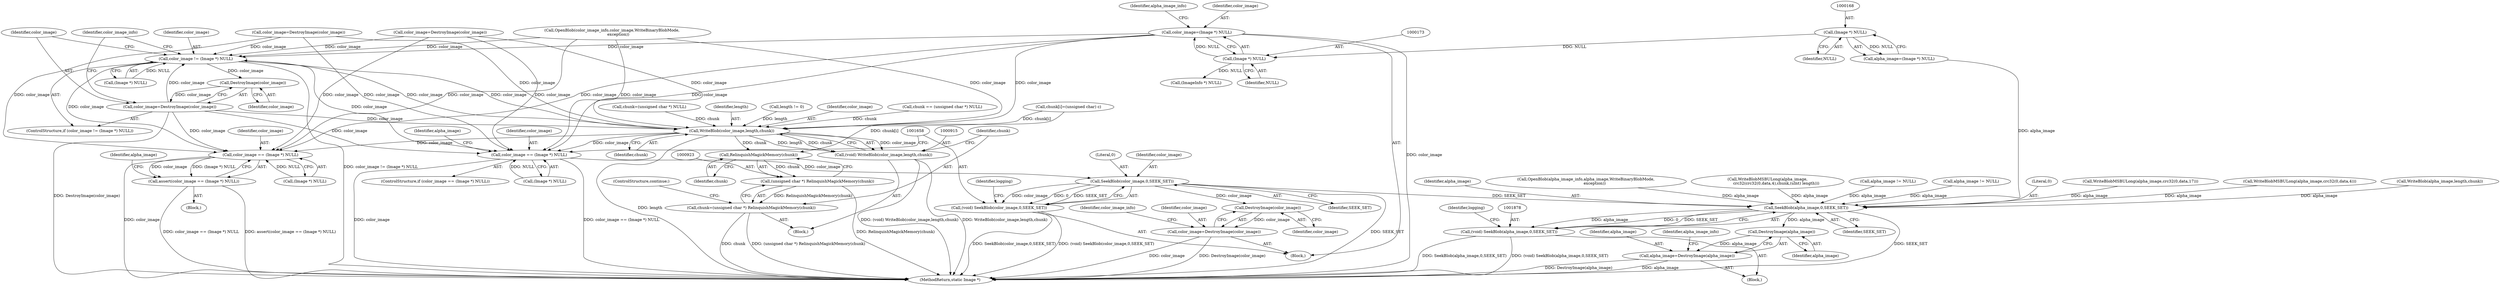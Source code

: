 digraph "0_ImageMagick_3320955045e5a2a22c13a04fa9422bb809e75eda@pointer" {
"1000170" [label="(Call,color_image=(Image *) NULL)"];
"1000172" [label="(Call,(Image *) NULL)"];
"1000167" [label="(Call,(Image *) NULL)"];
"1000326" [label="(Call,color_image != (Image *) NULL)"];
"1000333" [label="(Call,DestroyImage(color_image))"];
"1000331" [label="(Call,color_image=DestroyImage(color_image))"];
"1000916" [label="(Call,WriteBlob(color_image,length,chunk))"];
"1000914" [label="(Call,(void) WriteBlob(color_image,length,chunk))"];
"1000924" [label="(Call,RelinquishMagickMemory(chunk))"];
"1000922" [label="(Call,(unsigned char *) RelinquishMagickMemory(chunk))"];
"1000920" [label="(Call,chunk=(unsigned char *) RelinquishMagickMemory(chunk))"];
"1001627" [label="(Call,color_image == (Image *) NULL)"];
"1001626" [label="(Call,assert(color_image == (Image *) NULL))"];
"1001642" [label="(Call,color_image == (Image *) NULL)"];
"1001659" [label="(Call,SeekBlob(color_image,0,SEEK_SET))"];
"1001657" [label="(Call,(void) SeekBlob(color_image,0,SEEK_SET))"];
"1001710" [label="(Call,DestroyImage(color_image))"];
"1001708" [label="(Call,color_image=DestroyImage(color_image))"];
"1001879" [label="(Call,SeekBlob(alpha_image,0,SEEK_SET))"];
"1001877" [label="(Call,(void) SeekBlob(alpha_image,0,SEEK_SET))"];
"1002037" [label="(Call,DestroyImage(alpha_image))"];
"1002035" [label="(Call,alpha_image=DestroyImage(alpha_image))"];
"1000334" [label="(Identifier,color_image)"];
"1000913" [label="(Block,)"];
"1001660" [label="(Identifier,color_image)"];
"1001628" [label="(Identifier,color_image)"];
"1001642" [label="(Call,color_image == (Image *) NULL)"];
"1000325" [label="(ControlStructure,if (color_image != (Image *) NULL))"];
"1000882" [label="(Call,WriteBlobMSBULong(alpha_image,crc32(0,data,17)))"];
"1001882" [label="(Identifier,SEEK_SET)"];
"1000333" [label="(Call,DestroyImage(color_image))"];
"1000167" [label="(Call,(Image *) NULL)"];
"1002037" [label="(Call,DestroyImage(alpha_image))"];
"1000174" [label="(Identifier,NULL)"];
"1001844" [label="(Block,)"];
"1000916" [label="(Call,WriteBlob(color_image,length,chunk))"];
"1000332" [label="(Identifier,color_image)"];
"1001709" [label="(Identifier,color_image)"];
"1001711" [label="(Identifier,color_image)"];
"1000177" [label="(Call,(ImageInfo *) NULL)"];
"1000331" [label="(Call,color_image=DestroyImage(color_image))"];
"1001871" [label="(Call,WriteBlobMSBULong(alpha_image,crc32(0,data,4)))"];
"1001045" [label="(Call,WriteBlob(alpha_image,length,chunk))"];
"1000925" [label="(Identifier,chunk)"];
"1001629" [label="(Call,(Image *) NULL)"];
"1000169" [label="(Identifier,NULL)"];
"1000381" [label="(Call,chunk == (unsigned char *) NULL)"];
"1000172" [label="(Call,(Image *) NULL)"];
"1001708" [label="(Call,color_image=DestroyImage(color_image))"];
"1001710" [label="(Call,DestroyImage(color_image))"];
"1000176" [label="(Identifier,alpha_image_info)"];
"1001880" [label="(Identifier,alpha_image)"];
"1000778" [label="(Call,OpenBlob(alpha_image_info,alpha_image,WriteBinaryBlobMode,\n              exception))"];
"1001650" [label="(Identifier,alpha_image)"];
"1001627" [label="(Call,color_image == (Image *) NULL)"];
"1000727" [label="(Call,color_image=DestroyImage(color_image))"];
"1000351" [label="(Call,chunk=(unsigned char *) NULL)"];
"1001662" [label="(Identifier,SEEK_SET)"];
"1000121" [label="(Block,)"];
"1001626" [label="(Call,assert(color_image == (Image *) NULL))"];
"1001877" [label="(Call,(void) SeekBlob(alpha_image,0,SEEK_SET))"];
"1000918" [label="(Identifier,length)"];
"1000165" [label="(Call,alpha_image=(Image *) NULL)"];
"1000985" [label="(Call,WriteBlobMSBULong(alpha_image,\n              crc32(crc32(0,data,4),chunk,(uInt) length)))"];
"1001641" [label="(ControlStructure,if (color_image == (Image *) NULL))"];
"1000751" [label="(Call,color_image=DestroyImage(color_image))"];
"1000328" [label="(Call,(Image *) NULL)"];
"1000938" [label="(Call,alpha_image != NULL)"];
"1000171" [label="(Identifier,color_image)"];
"1000326" [label="(Call,color_image != (Image *) NULL)"];
"1001644" [label="(Call,(Image *) NULL)"];
"1001625" [label="(Block,)"];
"1001879" [label="(Call,SeekBlob(alpha_image,0,SEEK_SET))"];
"1002036" [label="(Identifier,alpha_image)"];
"1000327" [label="(Identifier,color_image)"];
"1001024" [label="(Call,alpha_image != NULL)"];
"1001665" [label="(Identifier,logging)"];
"1001657" [label="(Call,(void) SeekBlob(color_image,0,SEEK_SET))"];
"1000914" [label="(Call,(void) WriteBlob(color_image,length,chunk))"];
"1001634" [label="(Identifier,alpha_image)"];
"1001643" [label="(Identifier,color_image)"];
"1000685" [label="(Call,OpenBlob(color_image_info,color_image,WriteBinaryBlobMode,\n          exception))"];
"1000170" [label="(Call,color_image=(Image *) NULL)"];
"1000924" [label="(Call,RelinquishMagickMemory(chunk))"];
"1000926" [label="(ControlStructure,continue;)"];
"1002196" [label="(MethodReturn,static Image *)"];
"1002035" [label="(Call,alpha_image=DestroyImage(alpha_image))"];
"1002040" [label="(Identifier,alpha_image_info)"];
"1000919" [label="(Identifier,chunk)"];
"1002038" [label="(Identifier,alpha_image)"];
"1000921" [label="(Identifier,chunk)"];
"1000910" [label="(Call,length != 0)"];
"1001659" [label="(Call,SeekBlob(color_image,0,SEEK_SET))"];
"1000917" [label="(Identifier,color_image)"];
"1001885" [label="(Identifier,logging)"];
"1000411" [label="(Call,chunk[i]=(unsigned char) c)"];
"1001881" [label="(Literal,0)"];
"1000922" [label="(Call,(unsigned char *) RelinquishMagickMemory(chunk))"];
"1000920" [label="(Call,chunk=(unsigned char *) RelinquishMagickMemory(chunk))"];
"1000337" [label="(Identifier,color_image_info)"];
"1001713" [label="(Identifier,color_image_info)"];
"1001661" [label="(Literal,0)"];
"1000170" -> "1000121"  [label="AST: "];
"1000170" -> "1000172"  [label="CFG: "];
"1000171" -> "1000170"  [label="AST: "];
"1000172" -> "1000170"  [label="AST: "];
"1000176" -> "1000170"  [label="CFG: "];
"1000170" -> "1002196"  [label="DDG: color_image"];
"1000172" -> "1000170"  [label="DDG: NULL"];
"1000170" -> "1000326"  [label="DDG: color_image"];
"1000170" -> "1000916"  [label="DDG: color_image"];
"1000170" -> "1001627"  [label="DDG: color_image"];
"1000170" -> "1001642"  [label="DDG: color_image"];
"1000172" -> "1000174"  [label="CFG: "];
"1000173" -> "1000172"  [label="AST: "];
"1000174" -> "1000172"  [label="AST: "];
"1000167" -> "1000172"  [label="DDG: NULL"];
"1000172" -> "1000177"  [label="DDG: NULL"];
"1000167" -> "1000165"  [label="AST: "];
"1000167" -> "1000169"  [label="CFG: "];
"1000168" -> "1000167"  [label="AST: "];
"1000169" -> "1000167"  [label="AST: "];
"1000165" -> "1000167"  [label="CFG: "];
"1000167" -> "1000165"  [label="DDG: NULL"];
"1000326" -> "1000325"  [label="AST: "];
"1000326" -> "1000328"  [label="CFG: "];
"1000327" -> "1000326"  [label="AST: "];
"1000328" -> "1000326"  [label="AST: "];
"1000332" -> "1000326"  [label="CFG: "];
"1000337" -> "1000326"  [label="CFG: "];
"1000326" -> "1002196"  [label="DDG: color_image != (Image *) NULL"];
"1000331" -> "1000326"  [label="DDG: color_image"];
"1000685" -> "1000326"  [label="DDG: color_image"];
"1000751" -> "1000326"  [label="DDG: color_image"];
"1000727" -> "1000326"  [label="DDG: color_image"];
"1000916" -> "1000326"  [label="DDG: color_image"];
"1000328" -> "1000326"  [label="DDG: NULL"];
"1000326" -> "1000333"  [label="DDG: color_image"];
"1000326" -> "1000916"  [label="DDG: color_image"];
"1000326" -> "1001627"  [label="DDG: color_image"];
"1000326" -> "1001642"  [label="DDG: color_image"];
"1000333" -> "1000331"  [label="AST: "];
"1000333" -> "1000334"  [label="CFG: "];
"1000334" -> "1000333"  [label="AST: "];
"1000331" -> "1000333"  [label="CFG: "];
"1000333" -> "1000331"  [label="DDG: color_image"];
"1000331" -> "1000325"  [label="AST: "];
"1000332" -> "1000331"  [label="AST: "];
"1000337" -> "1000331"  [label="CFG: "];
"1000331" -> "1002196"  [label="DDG: DestroyImage(color_image)"];
"1000331" -> "1000916"  [label="DDG: color_image"];
"1000331" -> "1001627"  [label="DDG: color_image"];
"1000331" -> "1001642"  [label="DDG: color_image"];
"1000916" -> "1000914"  [label="AST: "];
"1000916" -> "1000919"  [label="CFG: "];
"1000917" -> "1000916"  [label="AST: "];
"1000918" -> "1000916"  [label="AST: "];
"1000919" -> "1000916"  [label="AST: "];
"1000914" -> "1000916"  [label="CFG: "];
"1000916" -> "1002196"  [label="DDG: length"];
"1000916" -> "1000914"  [label="DDG: color_image"];
"1000916" -> "1000914"  [label="DDG: length"];
"1000916" -> "1000914"  [label="DDG: chunk"];
"1000685" -> "1000916"  [label="DDG: color_image"];
"1000751" -> "1000916"  [label="DDG: color_image"];
"1000727" -> "1000916"  [label="DDG: color_image"];
"1000910" -> "1000916"  [label="DDG: length"];
"1000411" -> "1000916"  [label="DDG: chunk[i]"];
"1000351" -> "1000916"  [label="DDG: chunk"];
"1000381" -> "1000916"  [label="DDG: chunk"];
"1000916" -> "1000924"  [label="DDG: chunk"];
"1000916" -> "1001627"  [label="DDG: color_image"];
"1000916" -> "1001642"  [label="DDG: color_image"];
"1000914" -> "1000913"  [label="AST: "];
"1000915" -> "1000914"  [label="AST: "];
"1000921" -> "1000914"  [label="CFG: "];
"1000914" -> "1002196"  [label="DDG: WriteBlob(color_image,length,chunk)"];
"1000914" -> "1002196"  [label="DDG: (void) WriteBlob(color_image,length,chunk)"];
"1000924" -> "1000922"  [label="AST: "];
"1000924" -> "1000925"  [label="CFG: "];
"1000925" -> "1000924"  [label="AST: "];
"1000922" -> "1000924"  [label="CFG: "];
"1000924" -> "1000922"  [label="DDG: chunk"];
"1000411" -> "1000924"  [label="DDG: chunk[i]"];
"1000922" -> "1000920"  [label="AST: "];
"1000923" -> "1000922"  [label="AST: "];
"1000920" -> "1000922"  [label="CFG: "];
"1000922" -> "1002196"  [label="DDG: RelinquishMagickMemory(chunk)"];
"1000922" -> "1000920"  [label="DDG: RelinquishMagickMemory(chunk)"];
"1000920" -> "1000913"  [label="AST: "];
"1000921" -> "1000920"  [label="AST: "];
"1000926" -> "1000920"  [label="CFG: "];
"1000920" -> "1002196"  [label="DDG: chunk"];
"1000920" -> "1002196"  [label="DDG: (unsigned char *) RelinquishMagickMemory(chunk)"];
"1001627" -> "1001626"  [label="AST: "];
"1001627" -> "1001629"  [label="CFG: "];
"1001628" -> "1001627"  [label="AST: "];
"1001629" -> "1001627"  [label="AST: "];
"1001626" -> "1001627"  [label="CFG: "];
"1001627" -> "1002196"  [label="DDG: color_image"];
"1001627" -> "1001626"  [label="DDG: color_image"];
"1001627" -> "1001626"  [label="DDG: (Image *) NULL"];
"1000685" -> "1001627"  [label="DDG: color_image"];
"1000751" -> "1001627"  [label="DDG: color_image"];
"1000727" -> "1001627"  [label="DDG: color_image"];
"1001629" -> "1001627"  [label="DDG: NULL"];
"1001626" -> "1001625"  [label="AST: "];
"1001634" -> "1001626"  [label="CFG: "];
"1001626" -> "1002196"  [label="DDG: color_image == (Image *) NULL"];
"1001626" -> "1002196"  [label="DDG: assert(color_image == (Image *) NULL)"];
"1001642" -> "1001641"  [label="AST: "];
"1001642" -> "1001644"  [label="CFG: "];
"1001643" -> "1001642"  [label="AST: "];
"1001644" -> "1001642"  [label="AST: "];
"1001650" -> "1001642"  [label="CFG: "];
"1001658" -> "1001642"  [label="CFG: "];
"1001642" -> "1002196"  [label="DDG: color_image"];
"1001642" -> "1002196"  [label="DDG: color_image == (Image *) NULL"];
"1000685" -> "1001642"  [label="DDG: color_image"];
"1000751" -> "1001642"  [label="DDG: color_image"];
"1000727" -> "1001642"  [label="DDG: color_image"];
"1001644" -> "1001642"  [label="DDG: NULL"];
"1001642" -> "1001659"  [label="DDG: color_image"];
"1001659" -> "1001657"  [label="AST: "];
"1001659" -> "1001662"  [label="CFG: "];
"1001660" -> "1001659"  [label="AST: "];
"1001661" -> "1001659"  [label="AST: "];
"1001662" -> "1001659"  [label="AST: "];
"1001657" -> "1001659"  [label="CFG: "];
"1001659" -> "1002196"  [label="DDG: SEEK_SET"];
"1001659" -> "1001657"  [label="DDG: color_image"];
"1001659" -> "1001657"  [label="DDG: 0"];
"1001659" -> "1001657"  [label="DDG: SEEK_SET"];
"1001659" -> "1001710"  [label="DDG: color_image"];
"1001659" -> "1001879"  [label="DDG: SEEK_SET"];
"1001657" -> "1000121"  [label="AST: "];
"1001658" -> "1001657"  [label="AST: "];
"1001665" -> "1001657"  [label="CFG: "];
"1001657" -> "1002196"  [label="DDG: SeekBlob(color_image,0,SEEK_SET)"];
"1001657" -> "1002196"  [label="DDG: (void) SeekBlob(color_image,0,SEEK_SET)"];
"1001710" -> "1001708"  [label="AST: "];
"1001710" -> "1001711"  [label="CFG: "];
"1001711" -> "1001710"  [label="AST: "];
"1001708" -> "1001710"  [label="CFG: "];
"1001710" -> "1001708"  [label="DDG: color_image"];
"1001708" -> "1000121"  [label="AST: "];
"1001709" -> "1001708"  [label="AST: "];
"1001713" -> "1001708"  [label="CFG: "];
"1001708" -> "1002196"  [label="DDG: color_image"];
"1001708" -> "1002196"  [label="DDG: DestroyImage(color_image)"];
"1001879" -> "1001877"  [label="AST: "];
"1001879" -> "1001882"  [label="CFG: "];
"1001880" -> "1001879"  [label="AST: "];
"1001881" -> "1001879"  [label="AST: "];
"1001882" -> "1001879"  [label="AST: "];
"1001877" -> "1001879"  [label="CFG: "];
"1001879" -> "1002196"  [label="DDG: SEEK_SET"];
"1001879" -> "1001877"  [label="DDG: alpha_image"];
"1001879" -> "1001877"  [label="DDG: 0"];
"1001879" -> "1001877"  [label="DDG: SEEK_SET"];
"1001871" -> "1001879"  [label="DDG: alpha_image"];
"1000938" -> "1001879"  [label="DDG: alpha_image"];
"1000778" -> "1001879"  [label="DDG: alpha_image"];
"1000882" -> "1001879"  [label="DDG: alpha_image"];
"1000165" -> "1001879"  [label="DDG: alpha_image"];
"1000985" -> "1001879"  [label="DDG: alpha_image"];
"1001045" -> "1001879"  [label="DDG: alpha_image"];
"1001024" -> "1001879"  [label="DDG: alpha_image"];
"1001879" -> "1002037"  [label="DDG: alpha_image"];
"1001877" -> "1001844"  [label="AST: "];
"1001878" -> "1001877"  [label="AST: "];
"1001885" -> "1001877"  [label="CFG: "];
"1001877" -> "1002196"  [label="DDG: (void) SeekBlob(alpha_image,0,SEEK_SET)"];
"1001877" -> "1002196"  [label="DDG: SeekBlob(alpha_image,0,SEEK_SET)"];
"1002037" -> "1002035"  [label="AST: "];
"1002037" -> "1002038"  [label="CFG: "];
"1002038" -> "1002037"  [label="AST: "];
"1002035" -> "1002037"  [label="CFG: "];
"1002037" -> "1002035"  [label="DDG: alpha_image"];
"1002035" -> "1001844"  [label="AST: "];
"1002036" -> "1002035"  [label="AST: "];
"1002040" -> "1002035"  [label="CFG: "];
"1002035" -> "1002196"  [label="DDG: alpha_image"];
"1002035" -> "1002196"  [label="DDG: DestroyImage(alpha_image)"];
}
